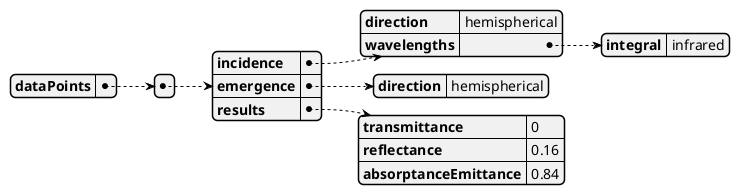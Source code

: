 @startjson infraredDataPoint
{
  "dataPoints": [
    {
      "incidence": {
        "direction": "hemispherical",
        "wavelengths": {
          "integral": "infrared"
        }
      },
      "emergence": {
        "direction": "hemispherical"
      },
      "results": {
        "transmittance": 0,
        "reflectance": 0.16,
        "absorptanceEmittance": 0.84
      }
    }
  ]
}
@endjson
